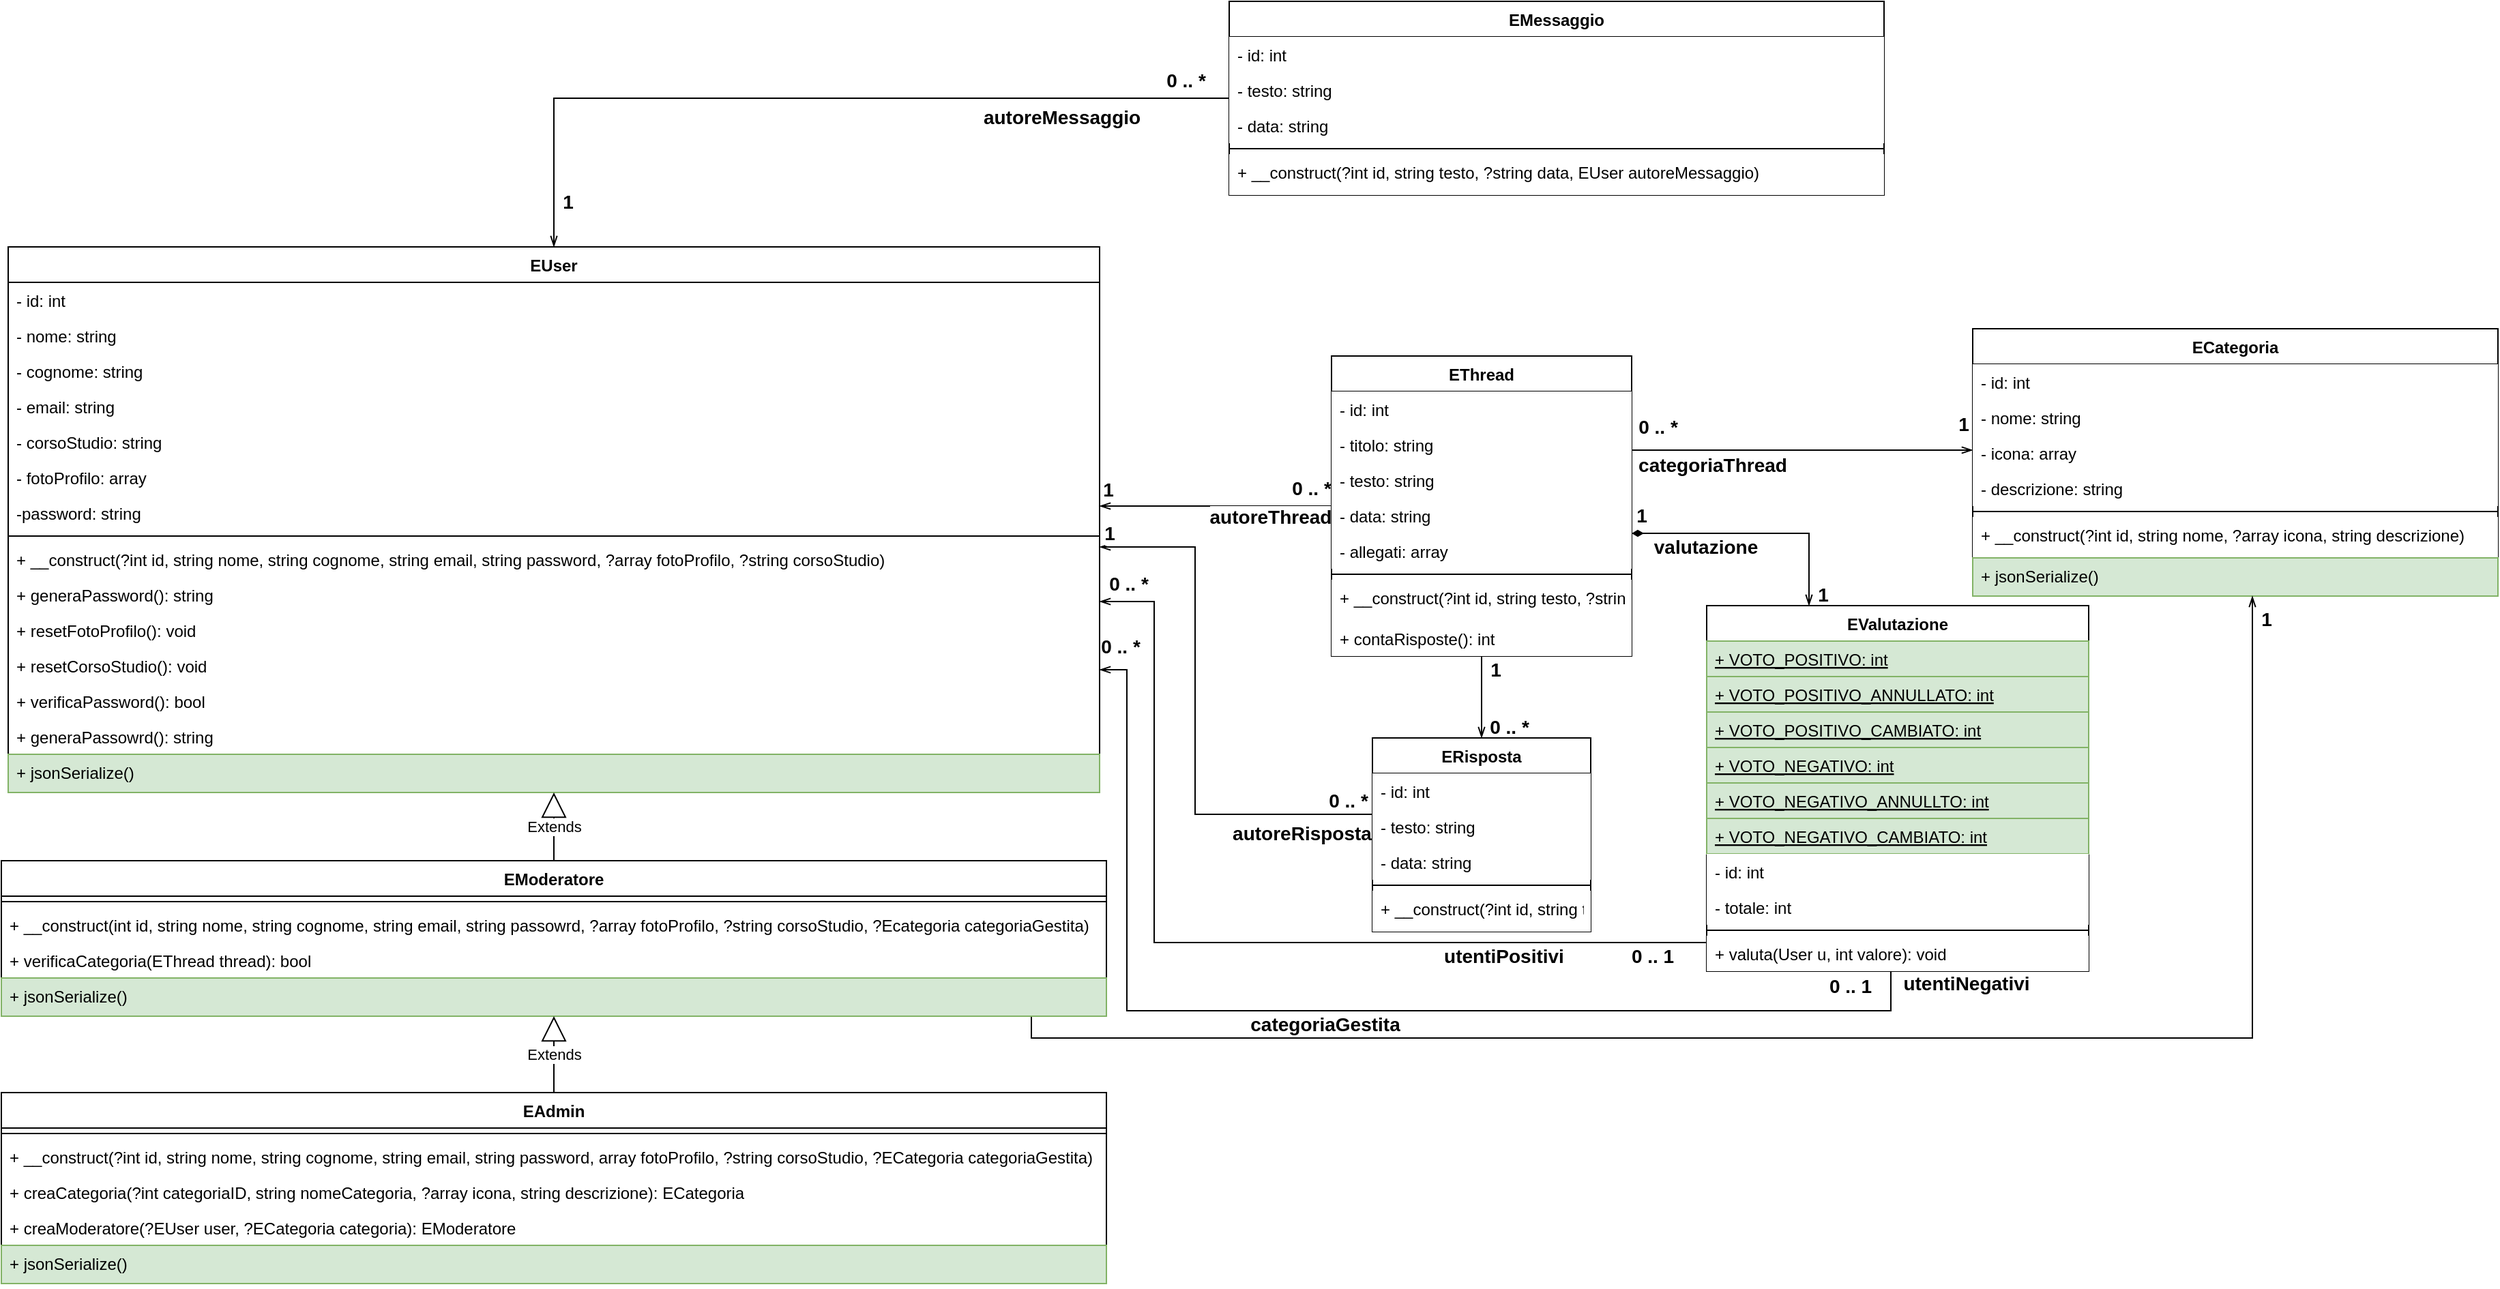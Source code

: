 <mxfile version="15.2.7" type="device"><diagram id="FY32SegJRbvCbCpzABQR" name="Pagina-1"><mxGraphModel dx="2321" dy="1541" grid="1" gridSize="10" guides="1" tooltips="1" connect="1" arrows="1" fold="1" page="1" pageScale="1" pageWidth="1169" pageHeight="827" math="0" shadow="0"><root><mxCell id="0"/><mxCell id="1" parent="0"/><mxCell id="3HwnEbcw_e1XSlA-QCfB-1" value="EUser" style="swimlane;fontStyle=1;align=center;verticalAlign=top;childLayout=stackLayout;horizontal=1;startSize=26;horizontalStack=0;resizeParent=1;resizeParentMax=0;resizeLast=0;collapsible=1;marginBottom=0;" parent="1" vertex="1"><mxGeometry x="-325" y="150" width="800" height="400" as="geometry"/></mxCell><mxCell id="3HwnEbcw_e1XSlA-QCfB-2" value="- id: int" style="text;align=left;verticalAlign=top;spacingLeft=4;spacingRight=4;overflow=hidden;rotatable=0;points=[[0,0.5],[1,0.5]];portConstraint=eastwest;" parent="3HwnEbcw_e1XSlA-QCfB-1" vertex="1"><mxGeometry y="26" width="800" height="26" as="geometry"/></mxCell><mxCell id="9W8yVL9PC2JfzHvcN7Px-11" value="- nome: string" style="text;align=left;verticalAlign=top;spacingLeft=4;spacingRight=4;overflow=hidden;rotatable=0;points=[[0,0.5],[1,0.5]];portConstraint=eastwest;" parent="3HwnEbcw_e1XSlA-QCfB-1" vertex="1"><mxGeometry y="52" width="800" height="26" as="geometry"/></mxCell><mxCell id="3HwnEbcw_e1XSlA-QCfB-5" value="- cognome: string" style="text;align=left;verticalAlign=top;spacingLeft=4;spacingRight=4;overflow=hidden;rotatable=0;points=[[0,0.5],[1,0.5]];portConstraint=eastwest;" parent="3HwnEbcw_e1XSlA-QCfB-1" vertex="1"><mxGeometry y="78" width="800" height="26" as="geometry"/></mxCell><mxCell id="3HwnEbcw_e1XSlA-QCfB-6" value="- email: string" style="text;align=left;verticalAlign=top;spacingLeft=4;spacingRight=4;overflow=hidden;rotatable=0;points=[[0,0.5],[1,0.5]];portConstraint=eastwest;" parent="3HwnEbcw_e1XSlA-QCfB-1" vertex="1"><mxGeometry y="104" width="800" height="26" as="geometry"/></mxCell><mxCell id="3HwnEbcw_e1XSlA-QCfB-7" value="- corsoStudio: string" style="text;align=left;verticalAlign=top;spacingLeft=4;spacingRight=4;overflow=hidden;rotatable=0;points=[[0,0.5],[1,0.5]];portConstraint=eastwest;" parent="3HwnEbcw_e1XSlA-QCfB-1" vertex="1"><mxGeometry y="130" width="800" height="26" as="geometry"/></mxCell><mxCell id="3HwnEbcw_e1XSlA-QCfB-9" value="- fotoProfilo: array" style="text;align=left;verticalAlign=top;spacingLeft=4;spacingRight=4;overflow=hidden;rotatable=0;points=[[0,0.5],[1,0.5]];portConstraint=eastwest;" parent="3HwnEbcw_e1XSlA-QCfB-1" vertex="1"><mxGeometry y="156" width="800" height="26" as="geometry"/></mxCell><mxCell id="3HwnEbcw_e1XSlA-QCfB-8" value="-password: string" style="text;align=left;verticalAlign=top;spacingLeft=4;spacingRight=4;overflow=hidden;rotatable=0;points=[[0,0.5],[1,0.5]];portConstraint=eastwest;" parent="3HwnEbcw_e1XSlA-QCfB-1" vertex="1"><mxGeometry y="182" width="800" height="26" as="geometry"/></mxCell><mxCell id="3HwnEbcw_e1XSlA-QCfB-3" value="" style="line;strokeWidth=1;align=left;verticalAlign=middle;spacingTop=-1;spacingLeft=3;spacingRight=3;rotatable=0;labelPosition=right;points=[];portConstraint=eastwest;fillColor=#FFFFFF;" parent="3HwnEbcw_e1XSlA-QCfB-1" vertex="1"><mxGeometry y="208" width="800" height="8" as="geometry"/></mxCell><mxCell id="TDemwMgVepoVIMYt0MuQ-6" value="+ __construct(?int id, string nome, string cognome, string email, string password, ?array fotoProfilo, ?string corsoStudio)" style="text;align=left;verticalAlign=top;spacingLeft=4;spacingRight=4;overflow=hidden;rotatable=0;points=[[0,0.5],[1,0.5]];portConstraint=eastwest;" vertex="1" parent="3HwnEbcw_e1XSlA-QCfB-1"><mxGeometry y="216" width="800" height="26" as="geometry"/></mxCell><mxCell id="n_LDOD_mzaV1U_1weBb0-3" value="+ generaPassword(): string" style="text;align=left;verticalAlign=top;spacingLeft=4;spacingRight=4;overflow=hidden;rotatable=0;points=[[0,0.5],[1,0.5]];portConstraint=eastwest;" parent="3HwnEbcw_e1XSlA-QCfB-1" vertex="1"><mxGeometry y="242" width="800" height="26" as="geometry"/></mxCell><mxCell id="-nfdwurBLemHVK1uT5sE-1" value="+ resetFotoProfilo(): void" style="text;align=left;verticalAlign=top;spacingLeft=4;spacingRight=4;overflow=hidden;rotatable=0;points=[[0,0.5],[1,0.5]];portConstraint=eastwest;" parent="3HwnEbcw_e1XSlA-QCfB-1" vertex="1"><mxGeometry y="268" width="800" height="26" as="geometry"/></mxCell><mxCell id="-nfdwurBLemHVK1uT5sE-2" value="+ resetCorsoStudio(): void" style="text;align=left;verticalAlign=top;spacingLeft=4;spacingRight=4;overflow=hidden;rotatable=0;points=[[0,0.5],[1,0.5]];portConstraint=eastwest;" parent="3HwnEbcw_e1XSlA-QCfB-1" vertex="1"><mxGeometry y="294" width="800" height="26" as="geometry"/></mxCell><mxCell id="n_LDOD_mzaV1U_1weBb0-1" value="+ verificaPassword(): bool" style="text;align=left;verticalAlign=top;spacingLeft=4;spacingRight=4;overflow=hidden;rotatable=0;points=[[0,0.5],[1,0.5]];portConstraint=eastwest;" parent="3HwnEbcw_e1XSlA-QCfB-1" vertex="1"><mxGeometry y="320" width="800" height="26" as="geometry"/></mxCell><mxCell id="TDemwMgVepoVIMYt0MuQ-7" value="+ generaPassowrd(): string" style="text;align=left;verticalAlign=top;spacingLeft=4;spacingRight=4;overflow=hidden;rotatable=0;points=[[0,0.5],[1,0.5]];portConstraint=eastwest;" vertex="1" parent="3HwnEbcw_e1XSlA-QCfB-1"><mxGeometry y="346" width="800" height="26" as="geometry"/></mxCell><mxCell id="TDemwMgVepoVIMYt0MuQ-8" value="+ jsonSerialize()" style="text;align=left;verticalAlign=top;spacingLeft=4;spacingRight=4;overflow=hidden;rotatable=0;points=[[0,0.5],[1,0.5]];portConstraint=eastwest;fillColor=#d5e8d4;strokeColor=#82b366;" vertex="1" parent="3HwnEbcw_e1XSlA-QCfB-1"><mxGeometry y="372" width="800" height="28" as="geometry"/></mxCell><mxCell id="3HwnEbcw_e1XSlA-QCfB-112" style="edgeStyle=orthogonalEdgeStyle;rounded=0;orthogonalLoop=1;jettySize=auto;html=1;startArrow=none;startFill=0;endArrow=openThin;endFill=0;" parent="1" source="3HwnEbcw_e1XSlA-QCfB-20" target="3HwnEbcw_e1XSlA-QCfB-1" edge="1"><mxGeometry relative="1" as="geometry"/></mxCell><mxCell id="3HwnEbcw_e1XSlA-QCfB-113" value="&lt;b&gt;&lt;font style=&quot;font-size: 14px&quot;&gt;0 .. *&lt;/font&gt;&lt;/b&gt;" style="edgeLabel;html=1;align=center;verticalAlign=middle;resizable=0;points=[];" parent="3HwnEbcw_e1XSlA-QCfB-112" vertex="1" connectable="0"><mxGeometry x="-0.907" relative="1" as="geometry"><mxPoint x="-4" y="-13" as="offset"/></mxGeometry></mxCell><mxCell id="3HwnEbcw_e1XSlA-QCfB-114" value="&lt;b&gt;&lt;font style=&quot;font-size: 14px&quot;&gt;1&lt;/font&gt;&lt;/b&gt;" style="edgeLabel;html=1;align=center;verticalAlign=middle;resizable=0;points=[];" parent="3HwnEbcw_e1XSlA-QCfB-112" vertex="1" connectable="0"><mxGeometry x="0.889" y="1" relative="1" as="geometry"><mxPoint x="9" as="offset"/></mxGeometry></mxCell><mxCell id="3HwnEbcw_e1XSlA-QCfB-115" value="&lt;font style=&quot;font-size: 14px&quot;&gt;&lt;b&gt;autoreMessaggio&lt;/b&gt;&lt;/font&gt;" style="edgeLabel;html=1;align=center;verticalAlign=middle;resizable=0;points=[];" parent="3HwnEbcw_e1XSlA-QCfB-112" vertex="1" connectable="0"><mxGeometry x="-0.517" relative="1" as="geometry"><mxPoint x="23" y="14" as="offset"/></mxGeometry></mxCell><mxCell id="3HwnEbcw_e1XSlA-QCfB-20" value="EMessaggio" style="swimlane;fontStyle=1;align=center;verticalAlign=top;childLayout=stackLayout;horizontal=1;startSize=26;horizontalStack=0;resizeParent=1;resizeParentMax=0;resizeLast=0;collapsible=1;marginBottom=0;" parent="1" vertex="1"><mxGeometry x="570" y="-30" width="480" height="142" as="geometry"/></mxCell><mxCell id="9W8yVL9PC2JfzHvcN7Px-12" value="- id: int" style="text;align=left;verticalAlign=top;spacingLeft=4;spacingRight=4;overflow=hidden;rotatable=0;points=[[0,0.5],[1,0.5]];portConstraint=eastwest;fillColor=#FFFFFF;" parent="3HwnEbcw_e1XSlA-QCfB-20" vertex="1"><mxGeometry y="26" width="480" height="26" as="geometry"/></mxCell><mxCell id="3HwnEbcw_e1XSlA-QCfB-21" value="- testo: string" style="text;align=left;verticalAlign=top;spacingLeft=4;spacingRight=4;overflow=hidden;rotatable=0;points=[[0,0.5],[1,0.5]];portConstraint=eastwest;fillColor=#FFFFFF;" parent="3HwnEbcw_e1XSlA-QCfB-20" vertex="1"><mxGeometry y="52" width="480" height="26" as="geometry"/></mxCell><mxCell id="3HwnEbcw_e1XSlA-QCfB-22" value="- data: string" style="text;align=left;verticalAlign=top;spacingLeft=4;spacingRight=4;overflow=hidden;rotatable=0;points=[[0,0.5],[1,0.5]];portConstraint=eastwest;fillColor=#FFFFFF;" parent="3HwnEbcw_e1XSlA-QCfB-20" vertex="1"><mxGeometry y="78" width="480" height="26" as="geometry"/></mxCell><mxCell id="3HwnEbcw_e1XSlA-QCfB-27" value="" style="line;strokeWidth=1;align=left;verticalAlign=middle;spacingTop=-1;spacingLeft=3;spacingRight=3;rotatable=0;labelPosition=right;points=[];portConstraint=eastwest;fillColor=#FFFFFF;" parent="3HwnEbcw_e1XSlA-QCfB-20" vertex="1"><mxGeometry y="104" width="480" height="8" as="geometry"/></mxCell><mxCell id="TDemwMgVepoVIMYt0MuQ-11" value="+ __construct(?int id, string testo, ?string data, EUser autoreMessaggio)" style="text;align=left;verticalAlign=top;spacingLeft=4;spacingRight=4;overflow=hidden;rotatable=0;points=[[0,0.5],[1,0.5]];portConstraint=eastwest;fillColor=#FFFFFF;" vertex="1" parent="3HwnEbcw_e1XSlA-QCfB-20"><mxGeometry y="112" width="480" height="30" as="geometry"/></mxCell><mxCell id="3HwnEbcw_e1XSlA-QCfB-116" style="edgeStyle=orthogonalEdgeStyle;rounded=0;orthogonalLoop=1;jettySize=auto;html=1;startArrow=none;startFill=0;endArrow=openThin;endFill=0;" parent="1" source="3HwnEbcw_e1XSlA-QCfB-29" target="3HwnEbcw_e1XSlA-QCfB-1" edge="1"><mxGeometry relative="1" as="geometry"><Array as="points"><mxPoint x="465" y="312"/><mxPoint x="465" y="312"/></Array></mxGeometry></mxCell><mxCell id="3HwnEbcw_e1XSlA-QCfB-117" value="&lt;b&gt;&lt;font style=&quot;font-size: 14px&quot;&gt;0 .. *&lt;/font&gt;&lt;/b&gt;" style="edgeLabel;html=1;align=center;verticalAlign=middle;resizable=0;points=[];" parent="3HwnEbcw_e1XSlA-QCfB-116" vertex="1" connectable="0"><mxGeometry x="-0.914" relative="1" as="geometry"><mxPoint x="-8" y="-13" as="offset"/></mxGeometry></mxCell><mxCell id="3HwnEbcw_e1XSlA-QCfB-118" value="&lt;b&gt;&lt;font style=&quot;font-size: 14px&quot;&gt;1&lt;/font&gt;&lt;/b&gt;" style="edgeLabel;html=1;align=center;verticalAlign=middle;resizable=0;points=[];" parent="3HwnEbcw_e1XSlA-QCfB-116" vertex="1" connectable="0"><mxGeometry x="0.929" y="-1" relative="1" as="geometry"><mxPoint y="-11" as="offset"/></mxGeometry></mxCell><mxCell id="3HwnEbcw_e1XSlA-QCfB-119" value="&lt;font style=&quot;font-size: 14px&quot;&gt;&lt;b&gt;autoreThread&lt;/b&gt;&lt;/font&gt;" style="edgeLabel;html=1;align=center;verticalAlign=middle;resizable=0;points=[];" parent="3HwnEbcw_e1XSlA-QCfB-116" vertex="1" connectable="0"><mxGeometry x="-0.35" y="1" relative="1" as="geometry"><mxPoint x="10" y="7" as="offset"/></mxGeometry></mxCell><mxCell id="3HwnEbcw_e1XSlA-QCfB-124" style="edgeStyle=orthogonalEdgeStyle;rounded=0;orthogonalLoop=1;jettySize=auto;html=1;entryX=0.5;entryY=0;entryDx=0;entryDy=0;startArrow=none;startFill=0;endArrow=openThin;endFill=0;" parent="1" source="3HwnEbcw_e1XSlA-QCfB-29" target="3HwnEbcw_e1XSlA-QCfB-65" edge="1"><mxGeometry relative="1" as="geometry"/></mxCell><mxCell id="3HwnEbcw_e1XSlA-QCfB-125" value="&lt;b&gt;&lt;font style=&quot;font-size: 14px&quot;&gt;1&lt;/font&gt;&lt;/b&gt;" style="edgeLabel;html=1;align=center;verticalAlign=middle;resizable=0;points=[];" parent="3HwnEbcw_e1XSlA-QCfB-124" vertex="1" connectable="0"><mxGeometry x="-0.741" relative="1" as="geometry"><mxPoint x="10" y="2" as="offset"/></mxGeometry></mxCell><mxCell id="3HwnEbcw_e1XSlA-QCfB-127" value="&lt;b&gt;&lt;font style=&quot;font-size: 14px&quot;&gt;0 .. *&lt;/font&gt;&lt;/b&gt;" style="edgeLabel;html=1;align=center;verticalAlign=middle;resizable=0;points=[];" parent="3HwnEbcw_e1XSlA-QCfB-124" vertex="1" connectable="0"><mxGeometry x="0.724" y="-1" relative="1" as="geometry"><mxPoint x="21" as="offset"/></mxGeometry></mxCell><mxCell id="3HwnEbcw_e1XSlA-QCfB-128" value="&lt;b&gt;&lt;font style=&quot;font-size: 14px&quot;&gt;risposte&lt;/font&gt;&lt;/b&gt;" style="edgeLabel;html=1;align=center;verticalAlign=middle;resizable=0;points=[];" parent="3HwnEbcw_e1XSlA-QCfB-124" vertex="1" connectable="0"><mxGeometry x="0.276" y="-1" relative="1" as="geometry"><mxPoint x="-34" y="-47" as="offset"/></mxGeometry></mxCell><mxCell id="3HwnEbcw_e1XSlA-QCfB-132" style="edgeStyle=orthogonalEdgeStyle;rounded=0;orthogonalLoop=1;jettySize=auto;html=1;startArrow=diamondThin;startFill=1;endArrow=openThin;endFill=0;" parent="1" source="3HwnEbcw_e1XSlA-QCfB-29" target="3HwnEbcw_e1XSlA-QCfB-56" edge="1"><mxGeometry relative="1" as="geometry"><Array as="points"><mxPoint x="995" y="360"/></Array></mxGeometry></mxCell><mxCell id="3HwnEbcw_e1XSlA-QCfB-134" value="&lt;b&gt;&lt;font style=&quot;font-size: 14px&quot;&gt;1&lt;/font&gt;&lt;/b&gt;" style="edgeLabel;html=1;align=center;verticalAlign=middle;resizable=0;points=[];" parent="3HwnEbcw_e1XSlA-QCfB-132" vertex="1" connectable="0"><mxGeometry x="-0.923" relative="1" as="geometry"><mxPoint y="-13" as="offset"/></mxGeometry></mxCell><mxCell id="3HwnEbcw_e1XSlA-QCfB-135" value="&lt;b&gt;&lt;font style=&quot;font-size: 14px&quot;&gt;1&lt;/font&gt;&lt;/b&gt;" style="edgeLabel;html=1;align=center;verticalAlign=middle;resizable=0;points=[];" parent="3HwnEbcw_e1XSlA-QCfB-132" vertex="1" connectable="0"><mxGeometry x="0.813" y="-1" relative="1" as="geometry"><mxPoint x="11" y="9" as="offset"/></mxGeometry></mxCell><mxCell id="3HwnEbcw_e1XSlA-QCfB-145" value="&lt;b&gt;&lt;font style=&quot;font-size: 14px&quot;&gt;valutazione&lt;/font&gt;&lt;/b&gt;" style="edgeLabel;html=1;align=center;verticalAlign=middle;resizable=0;points=[];" parent="3HwnEbcw_e1XSlA-QCfB-132" vertex="1" connectable="0"><mxGeometry x="-0.607" y="2" relative="1" as="geometry"><mxPoint x="18" y="12" as="offset"/></mxGeometry></mxCell><mxCell id="3HwnEbcw_e1XSlA-QCfB-140" style="edgeStyle=orthogonalEdgeStyle;rounded=0;orthogonalLoop=1;jettySize=auto;html=1;startArrow=none;startFill=0;endArrow=openThin;endFill=0;" parent="1" source="3HwnEbcw_e1XSlA-QCfB-29" target="3HwnEbcw_e1XSlA-QCfB-47" edge="1"><mxGeometry relative="1" as="geometry"><Array as="points"><mxPoint x="905" y="299"/><mxPoint x="905" y="299"/></Array></mxGeometry></mxCell><mxCell id="3HwnEbcw_e1XSlA-QCfB-141" value="&lt;b&gt;&lt;font style=&quot;font-size: 14px&quot;&gt;0 .. *&lt;/font&gt;&lt;/b&gt;" style="edgeLabel;html=1;align=center;verticalAlign=middle;resizable=0;points=[];" parent="3HwnEbcw_e1XSlA-QCfB-140" vertex="1" connectable="0"><mxGeometry x="-0.893" y="-2" relative="1" as="geometry"><mxPoint x="5" y="-19" as="offset"/></mxGeometry></mxCell><mxCell id="3HwnEbcw_e1XSlA-QCfB-143" value="&lt;b&gt;&lt;font style=&quot;font-size: 14px&quot;&gt;1&lt;/font&gt;&lt;/b&gt;" style="edgeLabel;html=1;align=center;verticalAlign=middle;resizable=0;points=[];" parent="3HwnEbcw_e1XSlA-QCfB-140" vertex="1" connectable="0"><mxGeometry x="0.843" y="-2" relative="1" as="geometry"><mxPoint x="12" y="-21" as="offset"/></mxGeometry></mxCell><mxCell id="3HwnEbcw_e1XSlA-QCfB-144" value="&lt;b&gt;&lt;font style=&quot;font-size: 14px&quot;&gt;categoriaThread&lt;/font&gt;&lt;/b&gt;" style="edgeLabel;html=1;align=center;verticalAlign=middle;resizable=0;points=[];" parent="3HwnEbcw_e1XSlA-QCfB-140" vertex="1" connectable="0"><mxGeometry x="-0.907" relative="1" as="geometry"><mxPoint x="47" y="11" as="offset"/></mxGeometry></mxCell><mxCell id="3HwnEbcw_e1XSlA-QCfB-29" value="EThread" style="swimlane;fontStyle=1;align=center;verticalAlign=top;childLayout=stackLayout;horizontal=1;startSize=26;horizontalStack=0;resizeParent=1;resizeParentMax=0;resizeLast=0;collapsible=1;marginBottom=0;" parent="1" vertex="1"><mxGeometry x="645" y="230" width="220" height="220" as="geometry"/></mxCell><mxCell id="9W8yVL9PC2JfzHvcN7Px-13" value="- id: int" style="text;align=left;verticalAlign=top;spacingLeft=4;spacingRight=4;overflow=hidden;rotatable=0;points=[[0,0.5],[1,0.5]];portConstraint=eastwest;fillColor=#FFFFFF;" parent="3HwnEbcw_e1XSlA-QCfB-29" vertex="1"><mxGeometry y="26" width="220" height="26" as="geometry"/></mxCell><mxCell id="3HwnEbcw_e1XSlA-QCfB-30" value="- titolo: string" style="text;align=left;verticalAlign=top;spacingLeft=4;spacingRight=4;overflow=hidden;rotatable=0;points=[[0,0.5],[1,0.5]];portConstraint=eastwest;fillColor=#FFFFFF;" parent="3HwnEbcw_e1XSlA-QCfB-29" vertex="1"><mxGeometry y="52" width="220" height="26" as="geometry"/></mxCell><mxCell id="3HwnEbcw_e1XSlA-QCfB-31" value="- testo: string" style="text;align=left;verticalAlign=top;spacingLeft=4;spacingRight=4;overflow=hidden;rotatable=0;points=[[0,0.5],[1,0.5]];portConstraint=eastwest;fillColor=#FFFFFF;" parent="3HwnEbcw_e1XSlA-QCfB-29" vertex="1"><mxGeometry y="78" width="220" height="26" as="geometry"/></mxCell><mxCell id="3HwnEbcw_e1XSlA-QCfB-32" value="- data: string" style="text;align=left;verticalAlign=top;spacingLeft=4;spacingRight=4;overflow=hidden;rotatable=0;points=[[0,0.5],[1,0.5]];portConstraint=eastwest;fillColor=#FFFFFF;" parent="3HwnEbcw_e1XSlA-QCfB-29" vertex="1"><mxGeometry y="104" width="220" height="26" as="geometry"/></mxCell><mxCell id="3HwnEbcw_e1XSlA-QCfB-33" value="- allegati: array" style="text;align=left;verticalAlign=top;spacingLeft=4;spacingRight=4;overflow=hidden;rotatable=0;points=[[0,0.5],[1,0.5]];portConstraint=eastwest;fillColor=#FFFFFF;" parent="3HwnEbcw_e1XSlA-QCfB-29" vertex="1"><mxGeometry y="130" width="220" height="26" as="geometry"/></mxCell><mxCell id="3HwnEbcw_e1XSlA-QCfB-36" value="" style="line;strokeWidth=1;align=left;verticalAlign=middle;spacingTop=-1;spacingLeft=3;spacingRight=3;rotatable=0;labelPosition=right;points=[];portConstraint=eastwest;fillColor=#FFFFFF;" parent="3HwnEbcw_e1XSlA-QCfB-29" vertex="1"><mxGeometry y="156" width="220" height="8" as="geometry"/></mxCell><mxCell id="TDemwMgVepoVIMYt0MuQ-14" value="+ __construct(?int id, string testo, ?string data, ?array allegati, EUser autoreThread, ECategoria categoriaThread, EValutazione valutazione, ?array risposte))" style="text;align=left;verticalAlign=top;spacingLeft=4;spacingRight=4;overflow=hidden;rotatable=0;points=[[0,0.5],[1,0.5]];portConstraint=eastwest;fillColor=#FFFFFF;" vertex="1" parent="3HwnEbcw_e1XSlA-QCfB-29"><mxGeometry y="164" width="220" height="30" as="geometry"/></mxCell><mxCell id="hhPWO3DGut4CV7Ng6Uzc-1" value="+ contaRisposte(): int" style="text;align=left;verticalAlign=top;spacingLeft=4;spacingRight=4;overflow=hidden;rotatable=0;points=[[0,0.5],[1,0.5]];portConstraint=eastwest;fillColor=#FFFFFF;" parent="3HwnEbcw_e1XSlA-QCfB-29" vertex="1"><mxGeometry y="194" width="220" height="26" as="geometry"/></mxCell><mxCell id="3HwnEbcw_e1XSlA-QCfB-47" value="ECategoria" style="swimlane;fontStyle=1;align=center;verticalAlign=top;childLayout=stackLayout;horizontal=1;startSize=26;horizontalStack=0;resizeParent=1;resizeParentMax=0;resizeLast=0;collapsible=1;marginBottom=0;" parent="1" vertex="1"><mxGeometry x="1115" y="210" width="385" height="196" as="geometry"/></mxCell><mxCell id="9W8yVL9PC2JfzHvcN7Px-17" value="- id: int" style="text;align=left;verticalAlign=top;spacingLeft=4;spacingRight=4;overflow=hidden;rotatable=0;points=[[0,0.5],[1,0.5]];portConstraint=eastwest;fillColor=#FFFFFF;" parent="3HwnEbcw_e1XSlA-QCfB-47" vertex="1"><mxGeometry y="26" width="385" height="26" as="geometry"/></mxCell><mxCell id="3HwnEbcw_e1XSlA-QCfB-48" value="- nome: string" style="text;align=left;verticalAlign=top;spacingLeft=4;spacingRight=4;overflow=hidden;rotatable=0;points=[[0,0.5],[1,0.5]];portConstraint=eastwest;fillColor=#FFFFFF;" parent="3HwnEbcw_e1XSlA-QCfB-47" vertex="1"><mxGeometry y="52" width="385" height="26" as="geometry"/></mxCell><mxCell id="3HwnEbcw_e1XSlA-QCfB-49" value="- icona: array" style="text;align=left;verticalAlign=top;spacingLeft=4;spacingRight=4;overflow=hidden;rotatable=0;points=[[0,0.5],[1,0.5]];portConstraint=eastwest;fillColor=#FFFFFF;" parent="3HwnEbcw_e1XSlA-QCfB-47" vertex="1"><mxGeometry y="78" width="385" height="26" as="geometry"/></mxCell><mxCell id="3HwnEbcw_e1XSlA-QCfB-50" value="- descrizione: string" style="text;align=left;verticalAlign=top;spacingLeft=4;spacingRight=4;overflow=hidden;rotatable=0;points=[[0,0.5],[1,0.5]];portConstraint=eastwest;fillColor=#FFFFFF;" parent="3HwnEbcw_e1XSlA-QCfB-47" vertex="1"><mxGeometry y="104" width="385" height="26" as="geometry"/></mxCell><mxCell id="3HwnEbcw_e1XSlA-QCfB-54" value="" style="line;strokeWidth=1;align=left;verticalAlign=middle;spacingTop=-1;spacingLeft=3;spacingRight=3;rotatable=0;labelPosition=right;points=[];portConstraint=eastwest;fillColor=#FFFFFF;" parent="3HwnEbcw_e1XSlA-QCfB-47" vertex="1"><mxGeometry y="130" width="385" height="8" as="geometry"/></mxCell><mxCell id="TDemwMgVepoVIMYt0MuQ-9" value="+ __construct(?int id, string nome, ?array icona, string descrizione)" style="text;align=left;verticalAlign=top;spacingLeft=4;spacingRight=4;overflow=hidden;rotatable=0;points=[[0,0.5],[1,0.5]];portConstraint=eastwest;fillColor=#FFFFFF;" vertex="1" parent="3HwnEbcw_e1XSlA-QCfB-47"><mxGeometry y="138" width="385" height="30" as="geometry"/></mxCell><mxCell id="TDemwMgVepoVIMYt0MuQ-10" value="+ jsonSerialize()" style="text;align=left;verticalAlign=top;spacingLeft=4;spacingRight=4;overflow=hidden;rotatable=0;points=[[0,0.5],[1,0.5]];portConstraint=eastwest;fillColor=#d5e8d4;strokeColor=#82b366;" vertex="1" parent="3HwnEbcw_e1XSlA-QCfB-47"><mxGeometry y="168" width="385" height="28" as="geometry"/></mxCell><mxCell id="9W8yVL9PC2JfzHvcN7Px-7" style="edgeStyle=orthogonalEdgeStyle;rounded=0;orthogonalLoop=1;jettySize=auto;html=1;endArrow=openThin;endFill=0;" parent="1" source="3HwnEbcw_e1XSlA-QCfB-56" target="3HwnEbcw_e1XSlA-QCfB-1" edge="1"><mxGeometry relative="1" as="geometry"><Array as="points"><mxPoint x="1055" y="710"/><mxPoint x="495" y="710"/><mxPoint x="495" y="460"/></Array><mxPoint x="460" y="550" as="targetPoint"/></mxGeometry></mxCell><mxCell id="3HwnEbcw_e1XSlA-QCfB-56" value="EValutazione" style="swimlane;fontStyle=1;align=center;verticalAlign=top;childLayout=stackLayout;horizontal=1;startSize=26;horizontalStack=0;resizeParent=1;resizeParentMax=0;resizeLast=0;collapsible=1;marginBottom=0;" parent="1" vertex="1"><mxGeometry x="920" y="413" width="280" height="268" as="geometry"/></mxCell><mxCell id="TDemwMgVepoVIMYt0MuQ-15" value="+ VOTO_POSITIVO: int" style="text;align=left;verticalAlign=top;spacingLeft=4;spacingRight=4;overflow=hidden;rotatable=0;points=[[0,0.5],[1,0.5]];portConstraint=eastwest;fillColor=#d5e8d4;fontStyle=4;strokeColor=#82b366;" vertex="1" parent="3HwnEbcw_e1XSlA-QCfB-56"><mxGeometry y="26" width="280" height="26" as="geometry"/></mxCell><mxCell id="TDemwMgVepoVIMYt0MuQ-16" value="+ VOTO_POSITIVO_ANNULLATO: int" style="text;align=left;verticalAlign=top;spacingLeft=4;spacingRight=4;overflow=hidden;rotatable=0;points=[[0,0.5],[1,0.5]];portConstraint=eastwest;fillColor=#d5e8d4;fontStyle=4;strokeColor=#82b366;" vertex="1" parent="3HwnEbcw_e1XSlA-QCfB-56"><mxGeometry y="52" width="280" height="26" as="geometry"/></mxCell><mxCell id="TDemwMgVepoVIMYt0MuQ-17" value="+ VOTO_POSITIVO_CAMBIATO: int" style="text;align=left;verticalAlign=top;spacingLeft=4;spacingRight=4;overflow=hidden;rotatable=0;points=[[0,0.5],[1,0.5]];portConstraint=eastwest;fillColor=#d5e8d4;fontStyle=4;strokeColor=#82b366;" vertex="1" parent="3HwnEbcw_e1XSlA-QCfB-56"><mxGeometry y="78" width="280" height="26" as="geometry"/></mxCell><mxCell id="TDemwMgVepoVIMYt0MuQ-18" value="+ VOTO_NEGATIVO: int" style="text;align=left;verticalAlign=top;spacingLeft=4;spacingRight=4;overflow=hidden;rotatable=0;points=[[0,0.5],[1,0.5]];portConstraint=eastwest;fillColor=#d5e8d4;fontStyle=4;strokeColor=#82b366;" vertex="1" parent="3HwnEbcw_e1XSlA-QCfB-56"><mxGeometry y="104" width="280" height="26" as="geometry"/></mxCell><mxCell id="TDemwMgVepoVIMYt0MuQ-19" value="+ VOTO_NEGATIVO_ANNULLTO: int" style="text;align=left;verticalAlign=top;spacingLeft=4;spacingRight=4;overflow=hidden;rotatable=0;points=[[0,0.5],[1,0.5]];portConstraint=eastwest;fillColor=#d5e8d4;fontStyle=4;strokeColor=#82b366;" vertex="1" parent="3HwnEbcw_e1XSlA-QCfB-56"><mxGeometry y="130" width="280" height="26" as="geometry"/></mxCell><mxCell id="TDemwMgVepoVIMYt0MuQ-20" value="+ VOTO_NEGATIVO_CAMBIATO: int" style="text;align=left;verticalAlign=top;spacingLeft=4;spacingRight=4;overflow=hidden;rotatable=0;points=[[0,0.5],[1,0.5]];portConstraint=eastwest;fillColor=#d5e8d4;fontStyle=4;strokeColor=#82b366;" vertex="1" parent="3HwnEbcw_e1XSlA-QCfB-56"><mxGeometry y="156" width="280" height="26" as="geometry"/></mxCell><mxCell id="9W8yVL9PC2JfzHvcN7Px-16" value="- id: int" style="text;align=left;verticalAlign=top;spacingLeft=4;spacingRight=4;overflow=hidden;rotatable=0;points=[[0,0.5],[1,0.5]];portConstraint=eastwest;fillColor=#FFFFFF;" parent="3HwnEbcw_e1XSlA-QCfB-56" vertex="1"><mxGeometry y="182" width="280" height="26" as="geometry"/></mxCell><mxCell id="3HwnEbcw_e1XSlA-QCfB-57" value="- totale: int" style="text;align=left;verticalAlign=top;spacingLeft=4;spacingRight=4;overflow=hidden;rotatable=0;points=[[0,0.5],[1,0.5]];portConstraint=eastwest;fillColor=#FFFFFF;" parent="3HwnEbcw_e1XSlA-QCfB-56" vertex="1"><mxGeometry y="208" width="280" height="26" as="geometry"/></mxCell><mxCell id="3HwnEbcw_e1XSlA-QCfB-63" value="" style="line;strokeWidth=1;align=left;verticalAlign=middle;spacingTop=-1;spacingLeft=3;spacingRight=3;rotatable=0;labelPosition=right;points=[];portConstraint=eastwest;fillColor=#FFFFFF;" parent="3HwnEbcw_e1XSlA-QCfB-56" vertex="1"><mxGeometry y="234" width="280" height="8" as="geometry"/></mxCell><mxCell id="3HwnEbcw_e1XSlA-QCfB-64" value="+ valuta(User u, int valore): void" style="text;align=left;verticalAlign=top;spacingLeft=4;spacingRight=4;overflow=hidden;rotatable=0;points=[[0,0.5],[1,0.5]];portConstraint=eastwest;fillColor=#FFFFFF;" parent="3HwnEbcw_e1XSlA-QCfB-56" vertex="1"><mxGeometry y="242" width="280" height="26" as="geometry"/></mxCell><mxCell id="3HwnEbcw_e1XSlA-QCfB-120" style="edgeStyle=orthogonalEdgeStyle;rounded=0;orthogonalLoop=1;jettySize=auto;html=1;startArrow=none;startFill=0;endArrow=openThin;endFill=0;" parent="1" source="3HwnEbcw_e1XSlA-QCfB-65" target="3HwnEbcw_e1XSlA-QCfB-1" edge="1"><mxGeometry relative="1" as="geometry"><Array as="points"><mxPoint x="545" y="566"/><mxPoint x="545" y="370"/></Array></mxGeometry></mxCell><mxCell id="3HwnEbcw_e1XSlA-QCfB-121" value="&lt;b&gt;&lt;font style=&quot;font-size: 14px&quot;&gt;0 .. *&lt;/font&gt;&lt;/b&gt;" style="edgeLabel;html=1;align=center;verticalAlign=middle;resizable=0;points=[];" parent="3HwnEbcw_e1XSlA-QCfB-120" vertex="1" connectable="0"><mxGeometry x="-0.937" y="1" relative="1" as="geometry"><mxPoint x="-6" y="-11" as="offset"/></mxGeometry></mxCell><mxCell id="3HwnEbcw_e1XSlA-QCfB-122" value="&lt;b&gt;&lt;font style=&quot;font-size: 14px&quot;&gt;1&lt;/font&gt;&lt;/b&gt;" style="edgeLabel;html=1;align=center;verticalAlign=middle;resizable=0;points=[];" parent="3HwnEbcw_e1XSlA-QCfB-120" vertex="1" connectable="0"><mxGeometry x="0.866" y="2" relative="1" as="geometry"><mxPoint x="-20" y="-12" as="offset"/></mxGeometry></mxCell><mxCell id="3HwnEbcw_e1XSlA-QCfB-123" value="&lt;b&gt;&lt;font style=&quot;font-size: 14px&quot;&gt;autoreRisposta&lt;/font&gt;&lt;/b&gt;" style="edgeLabel;html=1;align=center;verticalAlign=middle;resizable=0;points=[];" parent="3HwnEbcw_e1XSlA-QCfB-120" vertex="1" connectable="0"><mxGeometry x="-0.567" y="3" relative="1" as="geometry"><mxPoint x="33" y="11" as="offset"/></mxGeometry></mxCell><mxCell id="3HwnEbcw_e1XSlA-QCfB-65" value="ERisposta" style="swimlane;fontStyle=1;align=center;verticalAlign=top;childLayout=stackLayout;horizontal=1;startSize=26;horizontalStack=0;resizeParent=1;resizeParentMax=0;resizeLast=0;collapsible=1;marginBottom=0;" parent="1" vertex="1"><mxGeometry x="675" y="510" width="160" height="142" as="geometry"/></mxCell><mxCell id="9W8yVL9PC2JfzHvcN7Px-15" value="- id: int" style="text;align=left;verticalAlign=top;spacingLeft=4;spacingRight=4;overflow=hidden;rotatable=0;points=[[0,0.5],[1,0.5]];portConstraint=eastwest;fillColor=#FFFFFF;" parent="3HwnEbcw_e1XSlA-QCfB-65" vertex="1"><mxGeometry y="26" width="160" height="26" as="geometry"/></mxCell><mxCell id="3HwnEbcw_e1XSlA-QCfB-66" value="- testo: string" style="text;align=left;verticalAlign=top;spacingLeft=4;spacingRight=4;overflow=hidden;rotatable=0;points=[[0,0.5],[1,0.5]];portConstraint=eastwest;fillColor=#FFFFFF;" parent="3HwnEbcw_e1XSlA-QCfB-65" vertex="1"><mxGeometry y="52" width="160" height="26" as="geometry"/></mxCell><mxCell id="3HwnEbcw_e1XSlA-QCfB-67" value="- data: string" style="text;align=left;verticalAlign=top;spacingLeft=4;spacingRight=4;overflow=hidden;rotatable=0;points=[[0,0.5],[1,0.5]];portConstraint=eastwest;fillColor=#FFFFFF;" parent="3HwnEbcw_e1XSlA-QCfB-65" vertex="1"><mxGeometry y="78" width="160" height="26" as="geometry"/></mxCell><mxCell id="3HwnEbcw_e1XSlA-QCfB-72" value="" style="line;strokeWidth=1;align=left;verticalAlign=middle;spacingTop=-1;spacingLeft=3;spacingRight=3;rotatable=0;labelPosition=right;points=[];portConstraint=eastwest;fillColor=#FFFFFF;" parent="3HwnEbcw_e1XSlA-QCfB-65" vertex="1"><mxGeometry y="104" width="160" height="8" as="geometry"/></mxCell><mxCell id="TDemwMgVepoVIMYt0MuQ-12" value="+ __construct(?int id, string testo, ?string data, EUser autoreRisposta)" style="text;align=left;verticalAlign=top;spacingLeft=4;spacingRight=4;overflow=hidden;rotatable=0;points=[[0,0.5],[1,0.5]];portConstraint=eastwest;fillColor=#FFFFFF;" vertex="1" parent="3HwnEbcw_e1XSlA-QCfB-65"><mxGeometry y="112" width="160" height="30" as="geometry"/></mxCell><mxCell id="3HwnEbcw_e1XSlA-QCfB-146" style="edgeStyle=orthogonalEdgeStyle;rounded=0;orthogonalLoop=1;jettySize=auto;html=1;startArrow=none;startFill=0;endArrow=openThin;endFill=0;" parent="1" source="3HwnEbcw_e1XSlA-QCfB-74" target="3HwnEbcw_e1XSlA-QCfB-47" edge="1"><mxGeometry relative="1" as="geometry"><Array as="points"><mxPoint x="425" y="730"/><mxPoint x="1320" y="730"/></Array></mxGeometry></mxCell><mxCell id="3HwnEbcw_e1XSlA-QCfB-147" value="&lt;b&gt;&lt;font style=&quot;font-size: 14px&quot;&gt;1&lt;/font&gt;&lt;/b&gt;" style="edgeLabel;html=1;align=center;verticalAlign=middle;resizable=0;points=[];" parent="3HwnEbcw_e1XSlA-QCfB-146" vertex="1" connectable="0"><mxGeometry x="0.972" y="-1" relative="1" as="geometry"><mxPoint x="9" y="-1" as="offset"/></mxGeometry></mxCell><mxCell id="3HwnEbcw_e1XSlA-QCfB-148" value="&lt;b&gt;&lt;font style=&quot;font-size: 14px&quot;&gt;1&lt;/font&gt;&lt;/b&gt;" style="edgeLabel;html=1;align=center;verticalAlign=middle;resizable=0;points=[];" parent="3HwnEbcw_e1XSlA-QCfB-146" vertex="1" connectable="0"><mxGeometry x="-0.931" y="3" relative="1" as="geometry"><mxPoint x="-23" y="-34" as="offset"/></mxGeometry></mxCell><mxCell id="3HwnEbcw_e1XSlA-QCfB-149" value="&lt;b&gt;&lt;font style=&quot;font-size: 14px&quot;&gt;categoriaGestita&lt;/font&gt;&lt;/b&gt;" style="edgeLabel;html=1;align=center;verticalAlign=middle;resizable=0;points=[];" parent="3HwnEbcw_e1XSlA-QCfB-146" vertex="1" connectable="0"><mxGeometry x="-0.606" y="-1" relative="1" as="geometry"><mxPoint x="-13" y="-11" as="offset"/></mxGeometry></mxCell><mxCell id="3HwnEbcw_e1XSlA-QCfB-74" value="EModeratore" style="swimlane;fontStyle=1;align=center;verticalAlign=top;childLayout=stackLayout;horizontal=1;startSize=26;horizontalStack=0;resizeParent=1;resizeParentMax=0;resizeLast=0;collapsible=1;marginBottom=0;" parent="1" vertex="1"><mxGeometry x="-330" y="600" width="810" height="114" as="geometry"/></mxCell><mxCell id="3HwnEbcw_e1XSlA-QCfB-76" value="" style="line;strokeWidth=1;align=left;verticalAlign=middle;spacingTop=-1;spacingLeft=3;spacingRight=3;rotatable=0;labelPosition=right;points=[];portConstraint=eastwest;fillColor=#FFFFFF;" parent="3HwnEbcw_e1XSlA-QCfB-74" vertex="1"><mxGeometry y="26" width="810" height="8" as="geometry"/></mxCell><mxCell id="TDemwMgVepoVIMYt0MuQ-3" value="+ __construct(int id, string nome, string cognome, string email, string passowrd, ?array fotoProfilo, ?string corsoStudio, ?Ecategoria categoriaGestita)" style="text;align=left;verticalAlign=top;spacingLeft=4;spacingRight=4;overflow=hidden;rotatable=0;points=[[0,0.5],[1,0.5]];portConstraint=eastwest;" vertex="1" parent="3HwnEbcw_e1XSlA-QCfB-74"><mxGeometry y="34" width="810" height="26" as="geometry"/></mxCell><mxCell id="OJrcWGWvBB-JbMSh8c1r-11" value="+ verificaCategoria(EThread thread): bool" style="text;align=left;verticalAlign=top;spacingLeft=4;spacingRight=4;overflow=hidden;rotatable=0;points=[[0,0.5],[1,0.5]];portConstraint=eastwest;" parent="3HwnEbcw_e1XSlA-QCfB-74" vertex="1"><mxGeometry y="60" width="810" height="26" as="geometry"/></mxCell><mxCell id="TDemwMgVepoVIMYt0MuQ-4" value="+ jsonSerialize()" style="text;align=left;verticalAlign=top;spacingLeft=4;spacingRight=4;overflow=hidden;rotatable=0;points=[[0,0.5],[1,0.5]];portConstraint=eastwest;fillColor=#d5e8d4;strokeColor=#82b366;" vertex="1" parent="3HwnEbcw_e1XSlA-QCfB-74"><mxGeometry y="86" width="810" height="28" as="geometry"/></mxCell><mxCell id="3HwnEbcw_e1XSlA-QCfB-96" value="EAdmin" style="swimlane;fontStyle=1;align=center;verticalAlign=top;childLayout=stackLayout;horizontal=1;startSize=26;horizontalStack=0;resizeParent=1;resizeParentMax=0;resizeLast=0;collapsible=1;marginBottom=0;" parent="1" vertex="1"><mxGeometry x="-330" y="770" width="810" height="140" as="geometry"/></mxCell><mxCell id="3HwnEbcw_e1XSlA-QCfB-98" value="" style="line;strokeWidth=1;align=left;verticalAlign=middle;spacingTop=-1;spacingLeft=3;spacingRight=3;rotatable=0;labelPosition=right;points=[];portConstraint=eastwest;" parent="3HwnEbcw_e1XSlA-QCfB-96" vertex="1"><mxGeometry y="26" width="810" height="8" as="geometry"/></mxCell><mxCell id="TDemwMgVepoVIMYt0MuQ-1" value="+ __construct(?int id, string nome, string cognome, string email, string password, array fotoProfilo, ?string corsoStudio, ?ECategoria categoriaGestita) " style="text;align=left;verticalAlign=top;spacingLeft=4;spacingRight=4;overflow=hidden;rotatable=0;points=[[0,0.5],[1,0.5]];portConstraint=eastwest;" vertex="1" parent="3HwnEbcw_e1XSlA-QCfB-96"><mxGeometry y="34" width="810" height="26" as="geometry"/></mxCell><mxCell id="3HwnEbcw_e1XSlA-QCfB-99" value="+ creaCategoria(?int categoriaID, string nomeCategoria, ?array icona, string descrizione): ECategoria" style="text;align=left;verticalAlign=top;spacingLeft=4;spacingRight=4;overflow=hidden;rotatable=0;points=[[0,0.5],[1,0.5]];portConstraint=eastwest;" parent="3HwnEbcw_e1XSlA-QCfB-96" vertex="1"><mxGeometry y="60" width="810" height="26" as="geometry"/></mxCell><mxCell id="9W8yVL9PC2JfzHvcN7Px-4" value="+ creaModeratore(?EUser user, ?ECategoria categoria): EModeratore" style="text;align=left;verticalAlign=top;spacingLeft=4;spacingRight=4;overflow=hidden;rotatable=0;points=[[0,0.5],[1,0.5]];portConstraint=eastwest;" parent="3HwnEbcw_e1XSlA-QCfB-96" vertex="1"><mxGeometry y="86" width="810" height="26" as="geometry"/></mxCell><mxCell id="TDemwMgVepoVIMYt0MuQ-2" value="+ jsonSerialize()" style="text;align=left;verticalAlign=top;spacingLeft=4;spacingRight=4;overflow=hidden;rotatable=0;points=[[0,0.5],[1,0.5]];portConstraint=eastwest;fillColor=#d5e8d4;strokeColor=#82b366;" vertex="1" parent="3HwnEbcw_e1XSlA-QCfB-96"><mxGeometry y="112" width="810" height="28" as="geometry"/></mxCell><mxCell id="3HwnEbcw_e1XSlA-QCfB-101" value="Extends" style="endArrow=block;endSize=16;endFill=0;html=1;" parent="1" source="3HwnEbcw_e1XSlA-QCfB-74" target="3HwnEbcw_e1XSlA-QCfB-1" edge="1"><mxGeometry width="160" relative="1" as="geometry"><mxPoint x="285" y="510" as="sourcePoint"/><mxPoint x="445" y="510" as="targetPoint"/></mxGeometry></mxCell><mxCell id="3HwnEbcw_e1XSlA-QCfB-102" value="Extends" style="endArrow=block;endSize=16;endFill=0;html=1;" parent="1" source="3HwnEbcw_e1XSlA-QCfB-96" target="3HwnEbcw_e1XSlA-QCfB-74" edge="1"><mxGeometry width="160" relative="1" as="geometry"><mxPoint x="245" y="680" as="sourcePoint"/><mxPoint x="405" y="680" as="targetPoint"/></mxGeometry></mxCell><mxCell id="3HwnEbcw_e1XSlA-QCfB-129" style="edgeStyle=orthogonalEdgeStyle;rounded=0;orthogonalLoop=1;jettySize=auto;html=1;startArrow=none;startFill=0;endArrow=openThin;endFill=0;" parent="1" source="3HwnEbcw_e1XSlA-QCfB-56" target="3HwnEbcw_e1XSlA-QCfB-1" edge="1"><mxGeometry relative="1" as="geometry"><Array as="points"><mxPoint x="955" y="660"/><mxPoint x="515" y="660"/><mxPoint x="515" y="410"/></Array></mxGeometry></mxCell><mxCell id="3HwnEbcw_e1XSlA-QCfB-130" value="&lt;b&gt;&lt;font style=&quot;font-size: 14px&quot;&gt;0 .. 1&lt;/font&gt;&lt;/b&gt;" style="edgeLabel;html=1;align=center;verticalAlign=middle;resizable=0;points=[];" parent="3HwnEbcw_e1XSlA-QCfB-129" vertex="1" connectable="0"><mxGeometry x="-0.969" y="-1" relative="1" as="geometry"><mxPoint x="-29" y="11" as="offset"/></mxGeometry></mxCell><mxCell id="3HwnEbcw_e1XSlA-QCfB-131" value="&lt;b&gt;&lt;font style=&quot;font-size: 14px&quot;&gt;0 .. *&lt;/font&gt;&lt;/b&gt;" style="edgeLabel;html=1;align=center;verticalAlign=middle;resizable=0;points=[];" parent="3HwnEbcw_e1XSlA-QCfB-129" vertex="1" connectable="0"><mxGeometry x="0.914" y="1" relative="1" as="geometry"><mxPoint x="-9" y="-14" as="offset"/></mxGeometry></mxCell><mxCell id="3HwnEbcw_e1XSlA-QCfB-133" value="&lt;b&gt;&lt;font style=&quot;font-size: 14px&quot;&gt;utentiPositivi&lt;/font&gt;&lt;/b&gt;" style="edgeLabel;html=1;align=center;verticalAlign=middle;resizable=0;points=[];" parent="3HwnEbcw_e1XSlA-QCfB-129" vertex="1" connectable="0"><mxGeometry x="-0.924" relative="1" as="geometry"><mxPoint x="-123" y="10" as="offset"/></mxGeometry></mxCell><mxCell id="9W8yVL9PC2JfzHvcN7Px-8" value="&lt;b&gt;&lt;font style=&quot;font-size: 14px&quot;&gt;0 .. 1&lt;/font&gt;&lt;/b&gt;" style="edgeLabel;html=1;align=center;verticalAlign=middle;resizable=0;points=[];" parent="1" vertex="1" connectable="0"><mxGeometry x="980" y="710.001" as="geometry"><mxPoint x="45" y="-18" as="offset"/></mxGeometry></mxCell><mxCell id="9W8yVL9PC2JfzHvcN7Px-10" value="&lt;b&gt;&lt;font style=&quot;font-size: 14px&quot;&gt;0 .. *&lt;/font&gt;&lt;/b&gt;" style="edgeLabel;html=1;align=center;verticalAlign=middle;resizable=0;points=[];" parent="1" vertex="1" connectable="0"><mxGeometry x="490.004" y="389.999" as="geometry"><mxPoint y="53" as="offset"/></mxGeometry></mxCell><mxCell id="9W8yVL9PC2JfzHvcN7Px-9" value="&lt;b&gt;&lt;font style=&quot;font-size: 14px&quot;&gt;utentiNegativi&lt;/font&gt;&lt;/b&gt;" style="edgeLabel;html=1;align=center;verticalAlign=middle;resizable=0;points=[];" parent="1" vertex="1" connectable="0"><mxGeometry x="970" y="690" width="280" as="geometry"/></mxCell></root></mxGraphModel></diagram></mxfile>